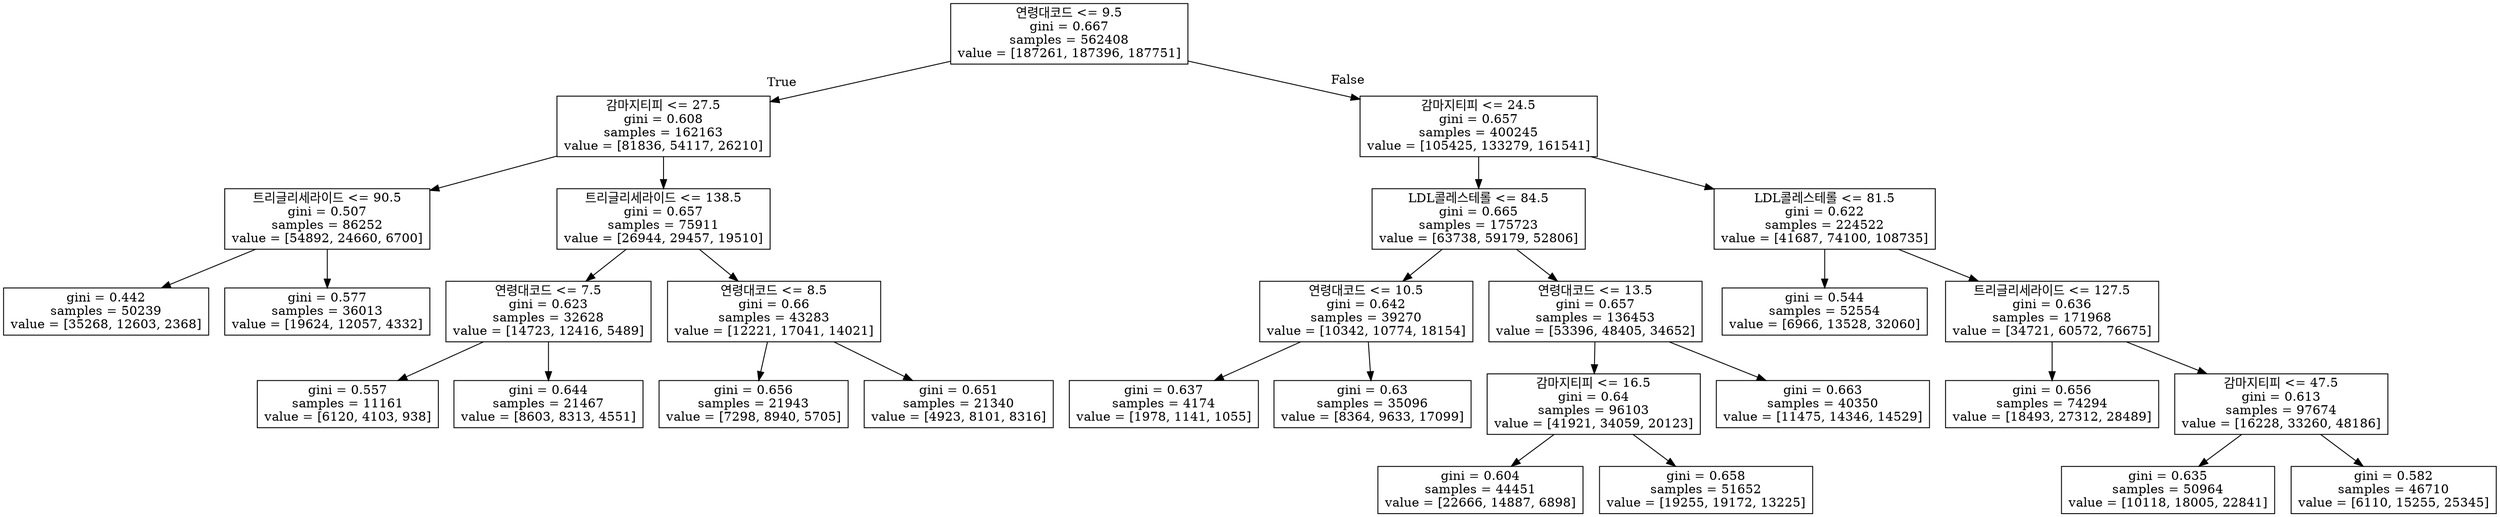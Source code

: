 digraph Tree {
node [shape=box] ;
0 [label="연령대코드 <= 9.5\ngini = 0.667\nsamples = 562408\nvalue = [187261, 187396, 187751]"] ;
1 [label="감마지티피 <= 27.5\ngini = 0.608\nsamples = 162163\nvalue = [81836, 54117, 26210]"] ;
0 -> 1 [labeldistance=2.5, labelangle=45, headlabel="True"] ;
5 [label="트리글리세라이드 <= 90.5\ngini = 0.507\nsamples = 86252\nvalue = [54892, 24660, 6700]"] ;
1 -> 5 ;
17 [label="gini = 0.442\nsamples = 50239\nvalue = [35268, 12603, 2368]"] ;
5 -> 17 ;
18 [label="gini = 0.577\nsamples = 36013\nvalue = [19624, 12057, 4332]"] ;
5 -> 18 ;
6 [label="트리글리세라이드 <= 138.5\ngini = 0.657\nsamples = 75911\nvalue = [26944, 29457, 19510]"] ;
1 -> 6 ;
13 [label="연령대코드 <= 7.5\ngini = 0.623\nsamples = 32628\nvalue = [14723, 12416, 5489]"] ;
6 -> 13 ;
27 [label="gini = 0.557\nsamples = 11161\nvalue = [6120, 4103, 938]"] ;
13 -> 27 ;
28 [label="gini = 0.644\nsamples = 21467\nvalue = [8603, 8313, 4551]"] ;
13 -> 28 ;
14 [label="연령대코드 <= 8.5\ngini = 0.66\nsamples = 43283\nvalue = [12221, 17041, 14021]"] ;
6 -> 14 ;
25 [label="gini = 0.656\nsamples = 21943\nvalue = [7298, 8940, 5705]"] ;
14 -> 25 ;
26 [label="gini = 0.651\nsamples = 21340\nvalue = [4923, 8101, 8316]"] ;
14 -> 26 ;
2 [label="감마지티피 <= 24.5\ngini = 0.657\nsamples = 400245\nvalue = [105425, 133279, 161541]"] ;
0 -> 2 [labeldistance=2.5, labelangle=-45, headlabel="False"] ;
3 [label="LDL콜레스테롤 <= 84.5\ngini = 0.665\nsamples = 175723\nvalue = [63738, 59179, 52806]"] ;
2 -> 3 ;
7 [label="연령대코드 <= 10.5\ngini = 0.642\nsamples = 39270\nvalue = [10342, 10774, 18154]"] ;
3 -> 7 ;
21 [label="gini = 0.637\nsamples = 4174\nvalue = [1978, 1141, 1055]"] ;
7 -> 21 ;
22 [label="gini = 0.63\nsamples = 35096\nvalue = [8364, 9633, 17099]"] ;
7 -> 22 ;
8 [label="연령대코드 <= 13.5\ngini = 0.657\nsamples = 136453\nvalue = [53396, 48405, 34652]"] ;
3 -> 8 ;
11 [label="감마지티피 <= 16.5\ngini = 0.64\nsamples = 96103\nvalue = [41921, 34059, 20123]"] ;
8 -> 11 ;
19 [label="gini = 0.604\nsamples = 44451\nvalue = [22666, 14887, 6898]"] ;
11 -> 19 ;
20 [label="gini = 0.658\nsamples = 51652\nvalue = [19255, 19172, 13225]"] ;
11 -> 20 ;
12 [label="gini = 0.663\nsamples = 40350\nvalue = [11475, 14346, 14529]"] ;
8 -> 12 ;
4 [label="LDL콜레스테롤 <= 81.5\ngini = 0.622\nsamples = 224522\nvalue = [41687, 74100, 108735]"] ;
2 -> 4 ;
9 [label="gini = 0.544\nsamples = 52554\nvalue = [6966, 13528, 32060]"] ;
4 -> 9 ;
10 [label="트리글리세라이드 <= 127.5\ngini = 0.636\nsamples = 171968\nvalue = [34721, 60572, 76675]"] ;
4 -> 10 ;
15 [label="gini = 0.656\nsamples = 74294\nvalue = [18493, 27312, 28489]"] ;
10 -> 15 ;
16 [label="감마지티피 <= 47.5\ngini = 0.613\nsamples = 97674\nvalue = [16228, 33260, 48186]"] ;
10 -> 16 ;
23 [label="gini = 0.635\nsamples = 50964\nvalue = [10118, 18005, 22841]"] ;
16 -> 23 ;
24 [label="gini = 0.582\nsamples = 46710\nvalue = [6110, 15255, 25345]"] ;
16 -> 24 ;
}